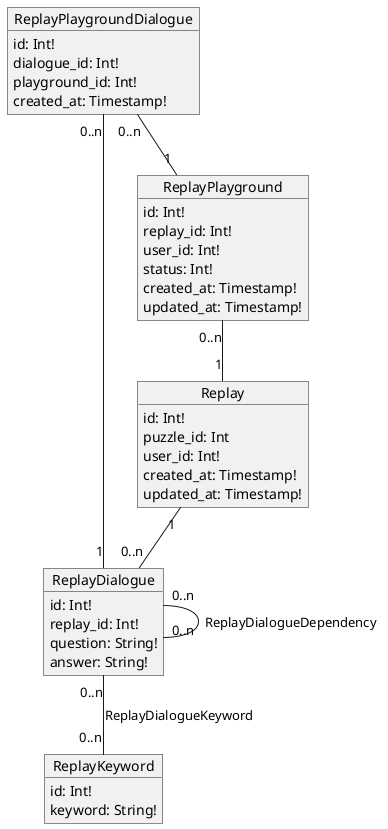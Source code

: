 @startuml
object Replay {
    id: Int!
    puzzle_id: Int
    user_id: Int!
    created_at: Timestamp!
    updated_at: Timestamp!
}

object ReplayDialogue {
    id: Int!
    replay_id: Int!
    question: String!
    answer: String!
}
Replay "1" -- "0..n" ReplayDialogue
ReplayDialogue "0..n" -- "0..n" ReplayDialogue : ReplayDialogueDependency

object ReplayKeyword {
    id: Int!
    keyword: String!
}
ReplayDialogue "0..n" -- "0..n" ReplayKeyword : ReplayDialogueKeyword

object ReplayPlayground {
    id: Int!
    replay_id: Int!
    user_id: Int!
    status: Int!
    created_at: Timestamp!
    updated_at: Timestamp!
}
ReplayPlayground "0..n" -- "1" Replay

object ReplayPlaygroundDialogue {
    id: Int!
    dialogue_id: Int!
    playground_id: Int!
    created_at: Timestamp!
}
ReplayPlaygroundDialogue "0..n" -- "1" ReplayPlayground
ReplayPlaygroundDialogue "0..n" -- "1" ReplayDialogue

@enduml
